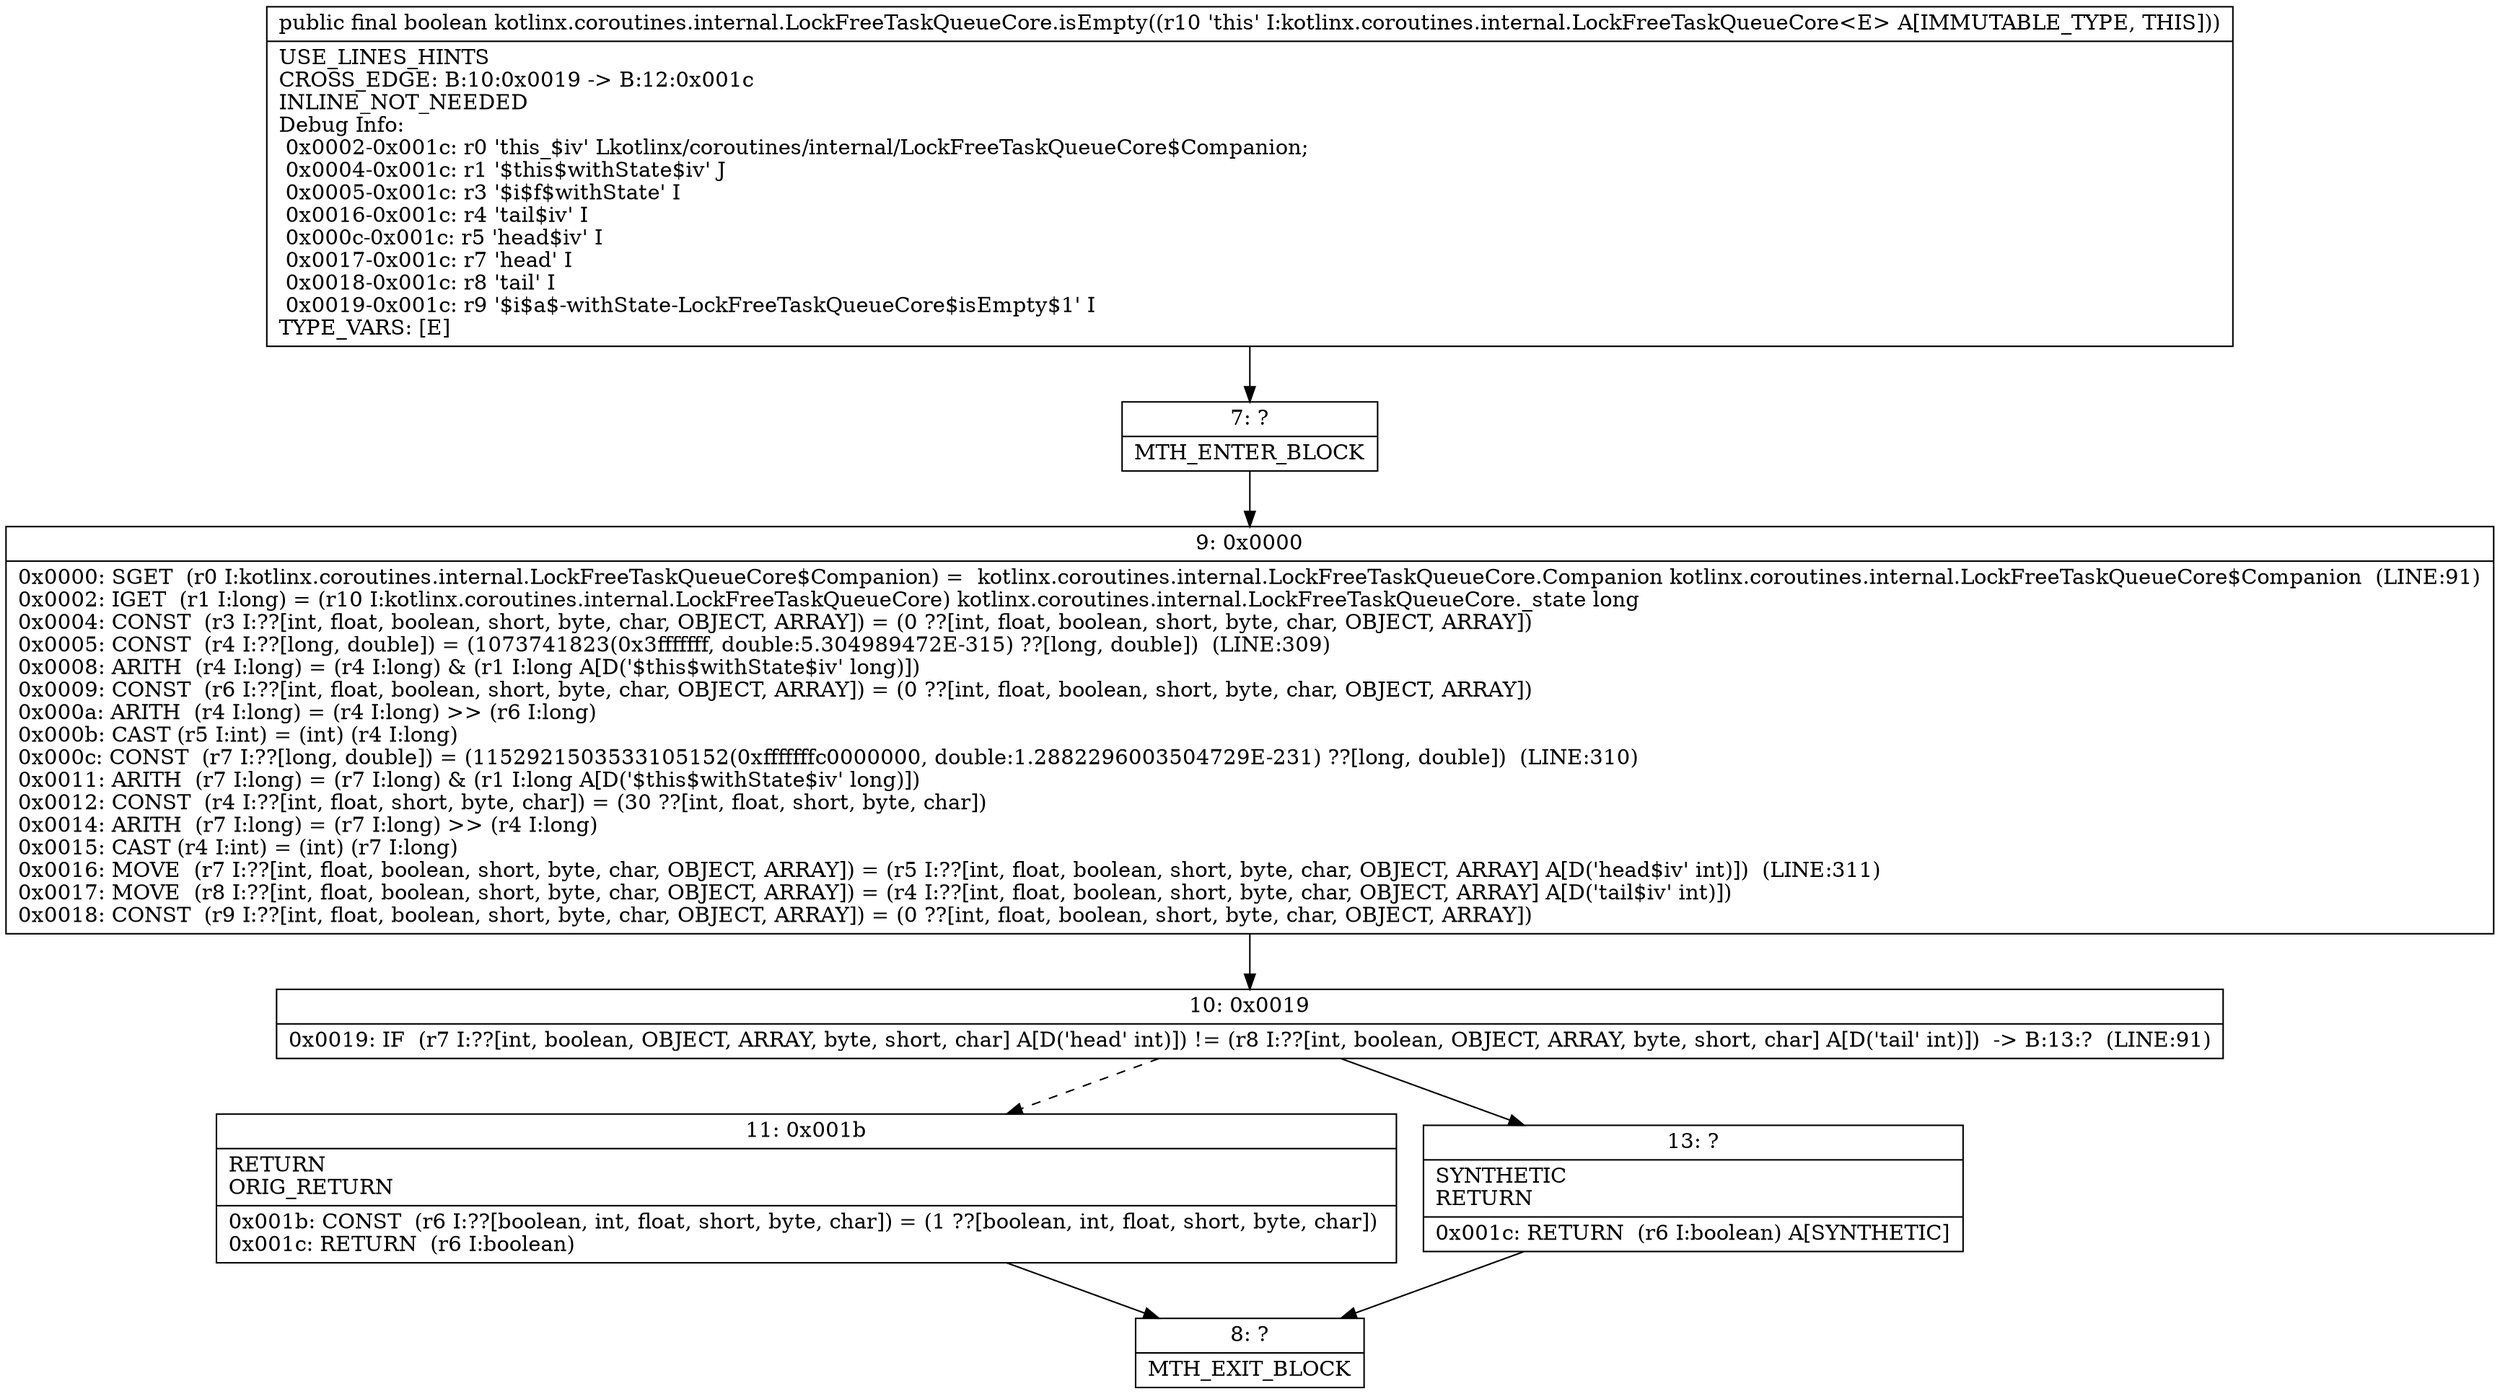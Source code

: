 digraph "CFG forkotlinx.coroutines.internal.LockFreeTaskQueueCore.isEmpty()Z" {
Node_7 [shape=record,label="{7\:\ ?|MTH_ENTER_BLOCK\l}"];
Node_9 [shape=record,label="{9\:\ 0x0000|0x0000: SGET  (r0 I:kotlinx.coroutines.internal.LockFreeTaskQueueCore$Companion) =  kotlinx.coroutines.internal.LockFreeTaskQueueCore.Companion kotlinx.coroutines.internal.LockFreeTaskQueueCore$Companion  (LINE:91)\l0x0002: IGET  (r1 I:long) = (r10 I:kotlinx.coroutines.internal.LockFreeTaskQueueCore) kotlinx.coroutines.internal.LockFreeTaskQueueCore._state long \l0x0004: CONST  (r3 I:??[int, float, boolean, short, byte, char, OBJECT, ARRAY]) = (0 ??[int, float, boolean, short, byte, char, OBJECT, ARRAY]) \l0x0005: CONST  (r4 I:??[long, double]) = (1073741823(0x3fffffff, double:5.304989472E\-315) ??[long, double])  (LINE:309)\l0x0008: ARITH  (r4 I:long) = (r4 I:long) & (r1 I:long A[D('$this$withState$iv' long)]) \l0x0009: CONST  (r6 I:??[int, float, boolean, short, byte, char, OBJECT, ARRAY]) = (0 ??[int, float, boolean, short, byte, char, OBJECT, ARRAY]) \l0x000a: ARITH  (r4 I:long) = (r4 I:long) \>\> (r6 I:long) \l0x000b: CAST (r5 I:int) = (int) (r4 I:long) \l0x000c: CONST  (r7 I:??[long, double]) = (1152921503533105152(0xfffffffc0000000, double:1.2882296003504729E\-231) ??[long, double])  (LINE:310)\l0x0011: ARITH  (r7 I:long) = (r7 I:long) & (r1 I:long A[D('$this$withState$iv' long)]) \l0x0012: CONST  (r4 I:??[int, float, short, byte, char]) = (30 ??[int, float, short, byte, char]) \l0x0014: ARITH  (r7 I:long) = (r7 I:long) \>\> (r4 I:long) \l0x0015: CAST (r4 I:int) = (int) (r7 I:long) \l0x0016: MOVE  (r7 I:??[int, float, boolean, short, byte, char, OBJECT, ARRAY]) = (r5 I:??[int, float, boolean, short, byte, char, OBJECT, ARRAY] A[D('head$iv' int)])  (LINE:311)\l0x0017: MOVE  (r8 I:??[int, float, boolean, short, byte, char, OBJECT, ARRAY]) = (r4 I:??[int, float, boolean, short, byte, char, OBJECT, ARRAY] A[D('tail$iv' int)]) \l0x0018: CONST  (r9 I:??[int, float, boolean, short, byte, char, OBJECT, ARRAY]) = (0 ??[int, float, boolean, short, byte, char, OBJECT, ARRAY]) \l}"];
Node_10 [shape=record,label="{10\:\ 0x0019|0x0019: IF  (r7 I:??[int, boolean, OBJECT, ARRAY, byte, short, char] A[D('head' int)]) != (r8 I:??[int, boolean, OBJECT, ARRAY, byte, short, char] A[D('tail' int)])  \-\> B:13:?  (LINE:91)\l}"];
Node_11 [shape=record,label="{11\:\ 0x001b|RETURN\lORIG_RETURN\l|0x001b: CONST  (r6 I:??[boolean, int, float, short, byte, char]) = (1 ??[boolean, int, float, short, byte, char]) \l0x001c: RETURN  (r6 I:boolean) \l}"];
Node_8 [shape=record,label="{8\:\ ?|MTH_EXIT_BLOCK\l}"];
Node_13 [shape=record,label="{13\:\ ?|SYNTHETIC\lRETURN\l|0x001c: RETURN  (r6 I:boolean) A[SYNTHETIC]\l}"];
MethodNode[shape=record,label="{public final boolean kotlinx.coroutines.internal.LockFreeTaskQueueCore.isEmpty((r10 'this' I:kotlinx.coroutines.internal.LockFreeTaskQueueCore\<E\> A[IMMUTABLE_TYPE, THIS]))  | USE_LINES_HINTS\lCROSS_EDGE: B:10:0x0019 \-\> B:12:0x001c\lINLINE_NOT_NEEDED\lDebug Info:\l  0x0002\-0x001c: r0 'this_$iv' Lkotlinx\/coroutines\/internal\/LockFreeTaskQueueCore$Companion;\l  0x0004\-0x001c: r1 '$this$withState$iv' J\l  0x0005\-0x001c: r3 '$i$f$withState' I\l  0x0016\-0x001c: r4 'tail$iv' I\l  0x000c\-0x001c: r5 'head$iv' I\l  0x0017\-0x001c: r7 'head' I\l  0x0018\-0x001c: r8 'tail' I\l  0x0019\-0x001c: r9 '$i$a$\-withState\-LockFreeTaskQueueCore$isEmpty$1' I\lTYPE_VARS: [E]\l}"];
MethodNode -> Node_7;Node_7 -> Node_9;
Node_9 -> Node_10;
Node_10 -> Node_11[style=dashed];
Node_10 -> Node_13;
Node_11 -> Node_8;
Node_13 -> Node_8;
}

